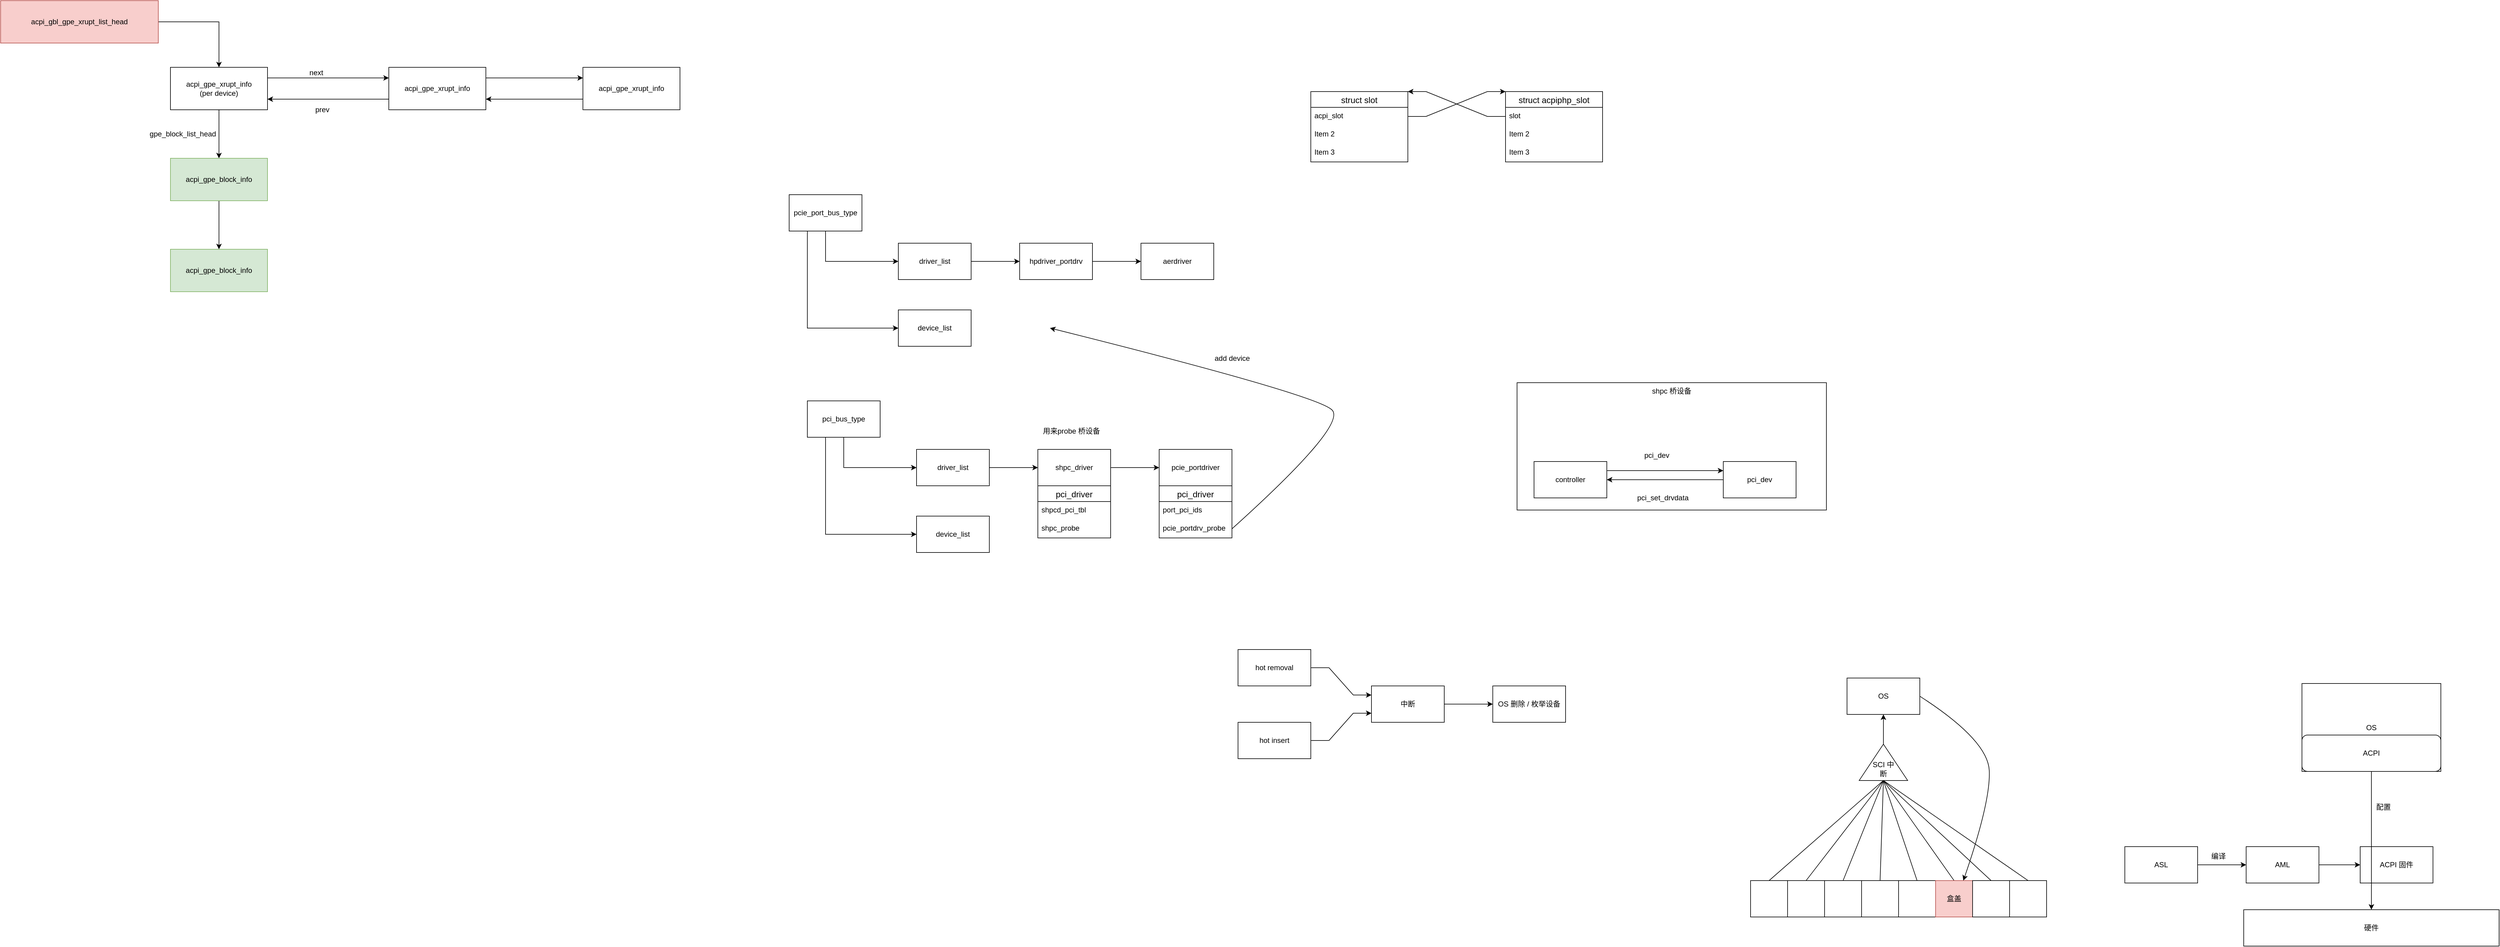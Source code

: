 <mxfile version="14.3.1" type="github">
  <diagram id="24PNYrPrdng_Uwbxv0YA" name="Page-1">
    <mxGraphModel dx="1822" dy="769" grid="0" gridSize="10" guides="1" tooltips="1" connect="1" arrows="0" fold="1" page="0" pageScale="1" pageWidth="827" pageHeight="1169" math="0" shadow="0">
      <root>
        <mxCell id="0" />
        <mxCell id="1" parent="0" />
        <mxCell id="RuzGDO1vz5OU4dYI25Mw-1" style="edgeStyle=orthogonalEdgeStyle;rounded=0;orthogonalLoop=1;jettySize=auto;html=1;exitX=1;exitY=0.5;exitDx=0;exitDy=0;" edge="1" parent="1" source="RuzGDO1vz5OU4dYI25Mw-2" target="RuzGDO1vz5OU4dYI25Mw-10">
          <mxGeometry relative="1" as="geometry" />
        </mxCell>
        <mxCell id="RuzGDO1vz5OU4dYI25Mw-2" value="acpi_gbl_gpe_xrupt_list_head" style="rounded=0;whiteSpace=wrap;html=1;fillColor=#f8cecc;strokeColor=#b85450;" vertex="1" parent="1">
          <mxGeometry x="-160" y="170" width="260" height="70" as="geometry" />
        </mxCell>
        <mxCell id="RuzGDO1vz5OU4dYI25Mw-3" style="edgeStyle=orthogonalEdgeStyle;rounded=0;orthogonalLoop=1;jettySize=auto;html=1;exitX=0;exitY=0.75;exitDx=0;exitDy=0;entryX=1;entryY=0.75;entryDx=0;entryDy=0;" edge="1" parent="1" source="RuzGDO1vz5OU4dYI25Mw-5" target="RuzGDO1vz5OU4dYI25Mw-10">
          <mxGeometry relative="1" as="geometry" />
        </mxCell>
        <mxCell id="RuzGDO1vz5OU4dYI25Mw-4" style="edgeStyle=orthogonalEdgeStyle;rounded=0;orthogonalLoop=1;jettySize=auto;html=1;exitX=1;exitY=0.25;exitDx=0;exitDy=0;entryX=0;entryY=0.25;entryDx=0;entryDy=0;" edge="1" parent="1" source="RuzGDO1vz5OU4dYI25Mw-5" target="RuzGDO1vz5OU4dYI25Mw-7">
          <mxGeometry relative="1" as="geometry" />
        </mxCell>
        <mxCell id="RuzGDO1vz5OU4dYI25Mw-5" value="acpi_gpe_xrupt_info" style="rounded=0;whiteSpace=wrap;html=1;" vertex="1" parent="1">
          <mxGeometry x="480" y="280" width="160" height="70" as="geometry" />
        </mxCell>
        <mxCell id="RuzGDO1vz5OU4dYI25Mw-6" style="edgeStyle=orthogonalEdgeStyle;rounded=0;orthogonalLoop=1;jettySize=auto;html=1;exitX=0;exitY=0.75;exitDx=0;exitDy=0;entryX=1;entryY=0.75;entryDx=0;entryDy=0;" edge="1" parent="1" source="RuzGDO1vz5OU4dYI25Mw-7" target="RuzGDO1vz5OU4dYI25Mw-5">
          <mxGeometry relative="1" as="geometry" />
        </mxCell>
        <mxCell id="RuzGDO1vz5OU4dYI25Mw-7" value="acpi_gpe_xrupt_info" style="rounded=0;whiteSpace=wrap;html=1;" vertex="1" parent="1">
          <mxGeometry x="800" y="280" width="160" height="70" as="geometry" />
        </mxCell>
        <mxCell id="RuzGDO1vz5OU4dYI25Mw-8" style="edgeStyle=orthogonalEdgeStyle;rounded=0;orthogonalLoop=1;jettySize=auto;html=1;exitX=1;exitY=0.25;exitDx=0;exitDy=0;entryX=0;entryY=0.25;entryDx=0;entryDy=0;" edge="1" parent="1" source="RuzGDO1vz5OU4dYI25Mw-10" target="RuzGDO1vz5OU4dYI25Mw-5">
          <mxGeometry relative="1" as="geometry" />
        </mxCell>
        <mxCell id="RuzGDO1vz5OU4dYI25Mw-9" value="" style="edgeStyle=orthogonalEdgeStyle;rounded=0;orthogonalLoop=1;jettySize=auto;html=1;" edge="1" parent="1" source="RuzGDO1vz5OU4dYI25Mw-10" target="RuzGDO1vz5OU4dYI25Mw-12">
          <mxGeometry relative="1" as="geometry" />
        </mxCell>
        <mxCell id="RuzGDO1vz5OU4dYI25Mw-10" value="acpi_gpe_xrupt_info&lt;br&gt;(per device)" style="rounded=0;whiteSpace=wrap;html=1;" vertex="1" parent="1">
          <mxGeometry x="120" y="280" width="160" height="70" as="geometry" />
        </mxCell>
        <mxCell id="RuzGDO1vz5OU4dYI25Mw-11" value="" style="edgeStyle=orthogonalEdgeStyle;rounded=0;orthogonalLoop=1;jettySize=auto;html=1;" edge="1" parent="1" source="RuzGDO1vz5OU4dYI25Mw-12" target="RuzGDO1vz5OU4dYI25Mw-13">
          <mxGeometry relative="1" as="geometry" />
        </mxCell>
        <mxCell id="RuzGDO1vz5OU4dYI25Mw-12" value="acpi_gpe_block_info" style="rounded=0;whiteSpace=wrap;html=1;fillColor=#d5e8d4;strokeColor=#82b366;" vertex="1" parent="1">
          <mxGeometry x="120" y="430" width="160" height="70" as="geometry" />
        </mxCell>
        <mxCell id="RuzGDO1vz5OU4dYI25Mw-13" value="acpi_gpe_block_info" style="rounded=0;whiteSpace=wrap;html=1;fillColor=#d5e8d4;strokeColor=#82b366;" vertex="1" parent="1">
          <mxGeometry x="120" y="580" width="160" height="70" as="geometry" />
        </mxCell>
        <mxCell id="RuzGDO1vz5OU4dYI25Mw-14" value="next" style="text;html=1;align=center;verticalAlign=middle;resizable=0;points=[];autosize=1;" vertex="1" parent="1">
          <mxGeometry x="340" y="279" width="40" height="20" as="geometry" />
        </mxCell>
        <mxCell id="RuzGDO1vz5OU4dYI25Mw-15" value="prev" style="text;html=1;align=center;verticalAlign=middle;resizable=0;points=[];autosize=1;" vertex="1" parent="1">
          <mxGeometry x="350" y="340" width="40" height="20" as="geometry" />
        </mxCell>
        <mxCell id="RuzGDO1vz5OU4dYI25Mw-16" value="gpe_block_list_head" style="text;html=1;align=center;verticalAlign=middle;resizable=0;points=[];autosize=1;" vertex="1" parent="1">
          <mxGeometry x="80" y="380" width="120" height="20" as="geometry" />
        </mxCell>
        <mxCell id="RuzGDO1vz5OU4dYI25Mw-20" style="edgeStyle=orthogonalEdgeStyle;rounded=0;orthogonalLoop=1;jettySize=auto;html=1;exitX=0.5;exitY=1;exitDx=0;exitDy=0;entryX=0;entryY=0.5;entryDx=0;entryDy=0;" edge="1" parent="1" source="RuzGDO1vz5OU4dYI25Mw-17" target="RuzGDO1vz5OU4dYI25Mw-19">
          <mxGeometry relative="1" as="geometry" />
        </mxCell>
        <mxCell id="RuzGDO1vz5OU4dYI25Mw-26" style="edgeStyle=orthogonalEdgeStyle;rounded=0;orthogonalLoop=1;jettySize=auto;html=1;exitX=0.25;exitY=1;exitDx=0;exitDy=0;entryX=0;entryY=0.5;entryDx=0;entryDy=0;" edge="1" parent="1" source="RuzGDO1vz5OU4dYI25Mw-17" target="RuzGDO1vz5OU4dYI25Mw-25">
          <mxGeometry relative="1" as="geometry" />
        </mxCell>
        <mxCell id="RuzGDO1vz5OU4dYI25Mw-17" value="pcie_port_bus_type" style="whiteSpace=wrap;html=1;" vertex="1" parent="1">
          <mxGeometry x="1140" y="490" width="120" height="60" as="geometry" />
        </mxCell>
        <mxCell id="RuzGDO1vz5OU4dYI25Mw-22" value="" style="edgeStyle=orthogonalEdgeStyle;rounded=0;orthogonalLoop=1;jettySize=auto;html=1;" edge="1" parent="1" source="RuzGDO1vz5OU4dYI25Mw-19" target="RuzGDO1vz5OU4dYI25Mw-21">
          <mxGeometry relative="1" as="geometry" />
        </mxCell>
        <mxCell id="RuzGDO1vz5OU4dYI25Mw-19" value="driver_list" style="whiteSpace=wrap;html=1;" vertex="1" parent="1">
          <mxGeometry x="1320" y="570" width="120" height="60" as="geometry" />
        </mxCell>
        <mxCell id="RuzGDO1vz5OU4dYI25Mw-24" value="" style="edgeStyle=orthogonalEdgeStyle;rounded=0;orthogonalLoop=1;jettySize=auto;html=1;" edge="1" parent="1" source="RuzGDO1vz5OU4dYI25Mw-21" target="RuzGDO1vz5OU4dYI25Mw-23">
          <mxGeometry relative="1" as="geometry" />
        </mxCell>
        <mxCell id="RuzGDO1vz5OU4dYI25Mw-21" value="hpdriver_portdrv" style="whiteSpace=wrap;html=1;" vertex="1" parent="1">
          <mxGeometry x="1520" y="570" width="120" height="60" as="geometry" />
        </mxCell>
        <mxCell id="RuzGDO1vz5OU4dYI25Mw-23" value="aerdriver" style="whiteSpace=wrap;html=1;" vertex="1" parent="1">
          <mxGeometry x="1720" y="570" width="120" height="60" as="geometry" />
        </mxCell>
        <mxCell id="RuzGDO1vz5OU4dYI25Mw-25" value="device_list" style="whiteSpace=wrap;html=1;" vertex="1" parent="1">
          <mxGeometry x="1320" y="680" width="120" height="60" as="geometry" />
        </mxCell>
        <mxCell id="RuzGDO1vz5OU4dYI25Mw-28" style="edgeStyle=orthogonalEdgeStyle;rounded=0;orthogonalLoop=1;jettySize=auto;html=1;exitX=0.5;exitY=1;exitDx=0;exitDy=0;entryX=0;entryY=0.5;entryDx=0;entryDy=0;" edge="1" source="RuzGDO1vz5OU4dYI25Mw-30" target="RuzGDO1vz5OU4dYI25Mw-31" parent="1">
          <mxGeometry relative="1" as="geometry" />
        </mxCell>
        <mxCell id="RuzGDO1vz5OU4dYI25Mw-29" style="edgeStyle=orthogonalEdgeStyle;rounded=0;orthogonalLoop=1;jettySize=auto;html=1;exitX=0.25;exitY=1;exitDx=0;exitDy=0;entryX=0;entryY=0.5;entryDx=0;entryDy=0;" edge="1" source="RuzGDO1vz5OU4dYI25Mw-30" target="RuzGDO1vz5OU4dYI25Mw-32" parent="1">
          <mxGeometry relative="1" as="geometry" />
        </mxCell>
        <mxCell id="RuzGDO1vz5OU4dYI25Mw-30" value="pci_bus_type" style="whiteSpace=wrap;html=1;" vertex="1" parent="1">
          <mxGeometry x="1170" y="830" width="120" height="60" as="geometry" />
        </mxCell>
        <mxCell id="RuzGDO1vz5OU4dYI25Mw-34" value="" style="edgeStyle=orthogonalEdgeStyle;rounded=0;orthogonalLoop=1;jettySize=auto;html=1;" edge="1" parent="1" source="RuzGDO1vz5OU4dYI25Mw-31" target="RuzGDO1vz5OU4dYI25Mw-33">
          <mxGeometry relative="1" as="geometry" />
        </mxCell>
        <mxCell id="RuzGDO1vz5OU4dYI25Mw-31" value="driver_list" style="whiteSpace=wrap;html=1;" vertex="1" parent="1">
          <mxGeometry x="1350" y="910" width="120" height="60" as="geometry" />
        </mxCell>
        <mxCell id="RuzGDO1vz5OU4dYI25Mw-32" value="device_list" style="whiteSpace=wrap;html=1;" vertex="1" parent="1">
          <mxGeometry x="1350" y="1020" width="120" height="60" as="geometry" />
        </mxCell>
        <mxCell id="RuzGDO1vz5OU4dYI25Mw-45" value="" style="edgeStyle=orthogonalEdgeStyle;rounded=0;orthogonalLoop=1;jettySize=auto;html=1;" edge="1" parent="1" source="RuzGDO1vz5OU4dYI25Mw-33" target="RuzGDO1vz5OU4dYI25Mw-44">
          <mxGeometry relative="1" as="geometry" />
        </mxCell>
        <mxCell id="RuzGDO1vz5OU4dYI25Mw-33" value="shpc_driver" style="whiteSpace=wrap;html=1;" vertex="1" parent="1">
          <mxGeometry x="1550" y="910" width="120" height="60" as="geometry" />
        </mxCell>
        <mxCell id="RuzGDO1vz5OU4dYI25Mw-35" value="用来probe 桥设备" style="text;html=1;align=center;verticalAlign=middle;resizable=0;points=[];autosize=1;" vertex="1" parent="1">
          <mxGeometry x="1550" y="870" width="110" height="20" as="geometry" />
        </mxCell>
        <mxCell id="RuzGDO1vz5OU4dYI25Mw-36" value="shpc 桥设备" style="rounded=0;whiteSpace=wrap;html=1;horizontal=1;verticalAlign=top;" vertex="1" parent="1">
          <mxGeometry x="2340" y="800" width="510" height="210" as="geometry" />
        </mxCell>
        <mxCell id="RuzGDO1vz5OU4dYI25Mw-43" style="edgeStyle=orthogonalEdgeStyle;rounded=0;orthogonalLoop=1;jettySize=auto;html=1;exitX=0;exitY=0.5;exitDx=0;exitDy=0;entryX=1;entryY=0.5;entryDx=0;entryDy=0;" edge="1" parent="1" source="RuzGDO1vz5OU4dYI25Mw-37" target="RuzGDO1vz5OU4dYI25Mw-38">
          <mxGeometry relative="1" as="geometry" />
        </mxCell>
        <mxCell id="RuzGDO1vz5OU4dYI25Mw-37" value="pci_dev" style="rounded=0;whiteSpace=wrap;html=1;" vertex="1" parent="1">
          <mxGeometry x="2680" y="930" width="120" height="60" as="geometry" />
        </mxCell>
        <mxCell id="RuzGDO1vz5OU4dYI25Mw-39" style="edgeStyle=orthogonalEdgeStyle;rounded=0;orthogonalLoop=1;jettySize=auto;html=1;exitX=1;exitY=0.25;exitDx=0;exitDy=0;entryX=0;entryY=0.25;entryDx=0;entryDy=0;" edge="1" parent="1" source="RuzGDO1vz5OU4dYI25Mw-38" target="RuzGDO1vz5OU4dYI25Mw-37">
          <mxGeometry relative="1" as="geometry" />
        </mxCell>
        <mxCell id="RuzGDO1vz5OU4dYI25Mw-38" value="controller" style="rounded=0;whiteSpace=wrap;html=1;" vertex="1" parent="1">
          <mxGeometry x="2368" y="930" width="120" height="60" as="geometry" />
        </mxCell>
        <mxCell id="RuzGDO1vz5OU4dYI25Mw-41" value="pci_dev" style="text;html=1;align=center;verticalAlign=middle;resizable=0;points=[];autosize=1;" vertex="1" parent="1">
          <mxGeometry x="2540" y="910" width="60" height="20" as="geometry" />
        </mxCell>
        <mxCell id="RuzGDO1vz5OU4dYI25Mw-42" value="pci_set_drvdata" style="text;html=1;align=center;verticalAlign=middle;resizable=0;points=[];autosize=1;" vertex="1" parent="1">
          <mxGeometry x="2530" y="980" width="100" height="20" as="geometry" />
        </mxCell>
        <mxCell id="RuzGDO1vz5OU4dYI25Mw-44" value="pcie_portdriver" style="whiteSpace=wrap;html=1;" vertex="1" parent="1">
          <mxGeometry x="1750" y="910" width="120" height="60" as="geometry" />
        </mxCell>
        <mxCell id="RuzGDO1vz5OU4dYI25Mw-46" value="pci_driver" style="swimlane;fontStyle=0;childLayout=stackLayout;horizontal=1;startSize=26;horizontalStack=0;resizeParent=1;resizeParentMax=0;resizeLast=0;collapsible=1;marginBottom=0;align=center;fontSize=14;" vertex="1" parent="1">
          <mxGeometry x="1750" y="970" width="120" height="86" as="geometry" />
        </mxCell>
        <mxCell id="RuzGDO1vz5OU4dYI25Mw-47" value="port_pci_ids" style="text;strokeColor=none;fillColor=none;spacingLeft=4;spacingRight=4;overflow=hidden;rotatable=0;points=[[0,0.5],[1,0.5]];portConstraint=eastwest;fontSize=12;" vertex="1" parent="RuzGDO1vz5OU4dYI25Mw-46">
          <mxGeometry y="26" width="120" height="30" as="geometry" />
        </mxCell>
        <mxCell id="RuzGDO1vz5OU4dYI25Mw-48" value="pcie_portdrv_probe" style="text;strokeColor=none;fillColor=none;spacingLeft=4;spacingRight=4;overflow=hidden;rotatable=0;points=[[0,0.5],[1,0.5]];portConstraint=eastwest;fontSize=12;" vertex="1" parent="RuzGDO1vz5OU4dYI25Mw-46">
          <mxGeometry y="56" width="120" height="30" as="geometry" />
        </mxCell>
        <mxCell id="RuzGDO1vz5OU4dYI25Mw-50" value="pci_driver" style="swimlane;fontStyle=0;childLayout=stackLayout;horizontal=1;startSize=26;horizontalStack=0;resizeParent=1;resizeParentMax=0;resizeLast=0;collapsible=1;marginBottom=0;align=center;fontSize=14;" vertex="1" parent="1">
          <mxGeometry x="1550" y="970" width="120" height="86" as="geometry" />
        </mxCell>
        <mxCell id="RuzGDO1vz5OU4dYI25Mw-51" value="shpcd_pci_tbl" style="text;strokeColor=none;fillColor=none;spacingLeft=4;spacingRight=4;overflow=hidden;rotatable=0;points=[[0,0.5],[1,0.5]];portConstraint=eastwest;fontSize=12;" vertex="1" parent="RuzGDO1vz5OU4dYI25Mw-50">
          <mxGeometry y="26" width="120" height="30" as="geometry" />
        </mxCell>
        <mxCell id="RuzGDO1vz5OU4dYI25Mw-52" value="shpc_probe" style="text;strokeColor=none;fillColor=none;spacingLeft=4;spacingRight=4;overflow=hidden;rotatable=0;points=[[0,0.5],[1,0.5]];portConstraint=eastwest;fontSize=12;" vertex="1" parent="RuzGDO1vz5OU4dYI25Mw-50">
          <mxGeometry y="56" width="120" height="30" as="geometry" />
        </mxCell>
        <mxCell id="RuzGDO1vz5OU4dYI25Mw-54" value="" style="curved=1;endArrow=classic;html=1;exitX=1;exitY=0.5;exitDx=0;exitDy=0;" edge="1" parent="1" source="RuzGDO1vz5OU4dYI25Mw-48">
          <mxGeometry width="50" height="50" relative="1" as="geometry">
            <mxPoint x="2010" y="870" as="sourcePoint" />
            <mxPoint x="1570" y="710" as="targetPoint" />
            <Array as="points">
              <mxPoint x="2060" y="870" />
              <mxPoint x="2010" y="820" />
            </Array>
          </mxGeometry>
        </mxCell>
        <mxCell id="RuzGDO1vz5OU4dYI25Mw-55" value="add device" style="text;html=1;align=center;verticalAlign=middle;resizable=0;points=[];autosize=1;" vertex="1" parent="1">
          <mxGeometry x="1835" y="750" width="70" height="20" as="geometry" />
        </mxCell>
        <mxCell id="RuzGDO1vz5OU4dYI25Mw-56" value="struct slot" style="swimlane;fontStyle=0;childLayout=stackLayout;horizontal=1;startSize=26;horizontalStack=0;resizeParent=1;resizeParentMax=0;resizeLast=0;collapsible=1;marginBottom=0;align=center;fontSize=14;" vertex="1" parent="1">
          <mxGeometry x="2000" y="320" width="160" height="116" as="geometry" />
        </mxCell>
        <mxCell id="RuzGDO1vz5OU4dYI25Mw-57" value="acpi_slot" style="text;strokeColor=none;fillColor=none;spacingLeft=4;spacingRight=4;overflow=hidden;rotatable=0;points=[[0,0.5],[1,0.5]];portConstraint=eastwest;fontSize=12;" vertex="1" parent="RuzGDO1vz5OU4dYI25Mw-56">
          <mxGeometry y="26" width="160" height="30" as="geometry" />
        </mxCell>
        <mxCell id="RuzGDO1vz5OU4dYI25Mw-58" value="Item 2" style="text;strokeColor=none;fillColor=none;spacingLeft=4;spacingRight=4;overflow=hidden;rotatable=0;points=[[0,0.5],[1,0.5]];portConstraint=eastwest;fontSize=12;" vertex="1" parent="RuzGDO1vz5OU4dYI25Mw-56">
          <mxGeometry y="56" width="160" height="30" as="geometry" />
        </mxCell>
        <mxCell id="RuzGDO1vz5OU4dYI25Mw-59" value="Item 3" style="text;strokeColor=none;fillColor=none;spacingLeft=4;spacingRight=4;overflow=hidden;rotatable=0;points=[[0,0.5],[1,0.5]];portConstraint=eastwest;fontSize=12;" vertex="1" parent="RuzGDO1vz5OU4dYI25Mw-56">
          <mxGeometry y="86" width="160" height="30" as="geometry" />
        </mxCell>
        <mxCell id="RuzGDO1vz5OU4dYI25Mw-61" value="struct acpiphp_slot" style="swimlane;fontStyle=0;childLayout=stackLayout;horizontal=1;startSize=26;horizontalStack=0;resizeParent=1;resizeParentMax=0;resizeLast=0;collapsible=1;marginBottom=0;align=center;fontSize=14;" vertex="1" parent="1">
          <mxGeometry x="2321" y="320" width="160" height="116" as="geometry" />
        </mxCell>
        <mxCell id="RuzGDO1vz5OU4dYI25Mw-62" value="slot" style="text;strokeColor=none;fillColor=none;spacingLeft=4;spacingRight=4;overflow=hidden;rotatable=0;points=[[0,0.5],[1,0.5]];portConstraint=eastwest;fontSize=12;" vertex="1" parent="RuzGDO1vz5OU4dYI25Mw-61">
          <mxGeometry y="26" width="160" height="30" as="geometry" />
        </mxCell>
        <mxCell id="RuzGDO1vz5OU4dYI25Mw-63" value="Item 2" style="text;strokeColor=none;fillColor=none;spacingLeft=4;spacingRight=4;overflow=hidden;rotatable=0;points=[[0,0.5],[1,0.5]];portConstraint=eastwest;fontSize=12;" vertex="1" parent="RuzGDO1vz5OU4dYI25Mw-61">
          <mxGeometry y="56" width="160" height="30" as="geometry" />
        </mxCell>
        <mxCell id="RuzGDO1vz5OU4dYI25Mw-64" value="Item 3" style="text;strokeColor=none;fillColor=none;spacingLeft=4;spacingRight=4;overflow=hidden;rotatable=0;points=[[0,0.5],[1,0.5]];portConstraint=eastwest;fontSize=12;" vertex="1" parent="RuzGDO1vz5OU4dYI25Mw-61">
          <mxGeometry y="86" width="160" height="30" as="geometry" />
        </mxCell>
        <mxCell id="RuzGDO1vz5OU4dYI25Mw-65" style="edgeStyle=entityRelationEdgeStyle;rounded=0;orthogonalLoop=1;jettySize=auto;html=1;exitX=1;exitY=0.5;exitDx=0;exitDy=0;entryX=0;entryY=0;entryDx=0;entryDy=0;" edge="1" parent="1" source="RuzGDO1vz5OU4dYI25Mw-57" target="RuzGDO1vz5OU4dYI25Mw-61">
          <mxGeometry relative="1" as="geometry" />
        </mxCell>
        <mxCell id="RuzGDO1vz5OU4dYI25Mw-66" style="edgeStyle=entityRelationEdgeStyle;rounded=0;orthogonalLoop=1;jettySize=auto;html=1;exitX=0;exitY=0.5;exitDx=0;exitDy=0;entryX=1;entryY=0;entryDx=0;entryDy=0;" edge="1" parent="1" source="RuzGDO1vz5OU4dYI25Mw-62" target="RuzGDO1vz5OU4dYI25Mw-56">
          <mxGeometry relative="1" as="geometry" />
        </mxCell>
        <mxCell id="RuzGDO1vz5OU4dYI25Mw-73" style="edgeStyle=entityRelationEdgeStyle;rounded=0;orthogonalLoop=1;jettySize=auto;html=1;exitX=1;exitY=0.5;exitDx=0;exitDy=0;entryX=0;entryY=0.25;entryDx=0;entryDy=0;" edge="1" parent="1" source="RuzGDO1vz5OU4dYI25Mw-68" target="RuzGDO1vz5OU4dYI25Mw-71">
          <mxGeometry relative="1" as="geometry" />
        </mxCell>
        <mxCell id="RuzGDO1vz5OU4dYI25Mw-68" value="hot removal" style="rounded=0;whiteSpace=wrap;html=1;" vertex="1" parent="1">
          <mxGeometry x="1880" y="1240" width="120" height="60" as="geometry" />
        </mxCell>
        <mxCell id="RuzGDO1vz5OU4dYI25Mw-74" style="edgeStyle=entityRelationEdgeStyle;rounded=0;orthogonalLoop=1;jettySize=auto;html=1;exitX=1;exitY=0.5;exitDx=0;exitDy=0;entryX=0;entryY=0.75;entryDx=0;entryDy=0;" edge="1" parent="1" source="RuzGDO1vz5OU4dYI25Mw-69" target="RuzGDO1vz5OU4dYI25Mw-71">
          <mxGeometry relative="1" as="geometry" />
        </mxCell>
        <mxCell id="RuzGDO1vz5OU4dYI25Mw-69" value="hot insert" style="rounded=0;whiteSpace=wrap;html=1;" vertex="1" parent="1">
          <mxGeometry x="1880" y="1360" width="120" height="60" as="geometry" />
        </mxCell>
        <mxCell id="RuzGDO1vz5OU4dYI25Mw-76" value="" style="edgeStyle=entityRelationEdgeStyle;rounded=0;orthogonalLoop=1;jettySize=auto;html=1;" edge="1" parent="1" source="RuzGDO1vz5OU4dYI25Mw-71" target="RuzGDO1vz5OU4dYI25Mw-75">
          <mxGeometry relative="1" as="geometry" />
        </mxCell>
        <mxCell id="RuzGDO1vz5OU4dYI25Mw-71" value="中断" style="rounded=0;whiteSpace=wrap;html=1;" vertex="1" parent="1">
          <mxGeometry x="2100" y="1300" width="120" height="60" as="geometry" />
        </mxCell>
        <mxCell id="RuzGDO1vz5OU4dYI25Mw-75" value="OS 删除 / 枚举设备" style="rounded=0;whiteSpace=wrap;html=1;" vertex="1" parent="1">
          <mxGeometry x="2300" y="1300" width="120" height="60" as="geometry" />
        </mxCell>
        <mxCell id="RuzGDO1vz5OU4dYI25Mw-77" value="" style="rounded=0;whiteSpace=wrap;html=1;" vertex="1" parent="1">
          <mxGeometry x="2725" y="1621" width="61" height="60" as="geometry" />
        </mxCell>
        <mxCell id="RuzGDO1vz5OU4dYI25Mw-87" style="rounded=0;orthogonalLoop=1;jettySize=auto;html=1;exitX=0.5;exitY=0;exitDx=0;exitDy=0;endArrow=none;endFill=0;entryX=0;entryY=0.5;entryDx=0;entryDy=0;" edge="1" parent="1" source="RuzGDO1vz5OU4dYI25Mw-78" target="RuzGDO1vz5OU4dYI25Mw-92">
          <mxGeometry relative="1" as="geometry">
            <mxPoint x="2922" y="1393.333" as="targetPoint" />
          </mxGeometry>
        </mxCell>
        <mxCell id="RuzGDO1vz5OU4dYI25Mw-78" value="" style="rounded=0;whiteSpace=wrap;html=1;" vertex="1" parent="1">
          <mxGeometry x="2786" y="1621" width="61" height="60" as="geometry" />
        </mxCell>
        <mxCell id="RuzGDO1vz5OU4dYI25Mw-88" style="edgeStyle=none;rounded=0;orthogonalLoop=1;jettySize=auto;html=1;exitX=0.5;exitY=0;exitDx=0;exitDy=0;endArrow=none;endFill=0;entryX=0;entryY=0.5;entryDx=0;entryDy=0;" edge="1" parent="1" source="RuzGDO1vz5OU4dYI25Mw-79" target="RuzGDO1vz5OU4dYI25Mw-92">
          <mxGeometry relative="1" as="geometry">
            <mxPoint x="2921.333" y="1393.333" as="targetPoint" />
          </mxGeometry>
        </mxCell>
        <mxCell id="RuzGDO1vz5OU4dYI25Mw-79" value="" style="rounded=0;whiteSpace=wrap;html=1;" vertex="1" parent="1">
          <mxGeometry x="2847" y="1621" width="61" height="60" as="geometry" />
        </mxCell>
        <mxCell id="RuzGDO1vz5OU4dYI25Mw-89" style="edgeStyle=none;rounded=0;orthogonalLoop=1;jettySize=auto;html=1;exitX=0.5;exitY=0;exitDx=0;exitDy=0;endArrow=none;endFill=0;entryX=0;entryY=0.5;entryDx=0;entryDy=0;" edge="1" parent="1" source="RuzGDO1vz5OU4dYI25Mw-80" target="RuzGDO1vz5OU4dYI25Mw-92">
          <mxGeometry relative="1" as="geometry">
            <mxPoint x="2921.333" y="1393.333" as="targetPoint" />
          </mxGeometry>
        </mxCell>
        <mxCell id="RuzGDO1vz5OU4dYI25Mw-80" value="" style="rounded=0;whiteSpace=wrap;html=1;" vertex="1" parent="1">
          <mxGeometry x="2908" y="1621" width="61" height="60" as="geometry" />
        </mxCell>
        <mxCell id="RuzGDO1vz5OU4dYI25Mw-90" style="edgeStyle=none;rounded=0;orthogonalLoop=1;jettySize=auto;html=1;exitX=0.5;exitY=0;exitDx=0;exitDy=0;endArrow=none;endFill=0;entryX=0;entryY=0.5;entryDx=0;entryDy=0;" edge="1" parent="1" source="RuzGDO1vz5OU4dYI25Mw-81" target="RuzGDO1vz5OU4dYI25Mw-92">
          <mxGeometry relative="1" as="geometry">
            <mxPoint x="2920" y="1391" as="targetPoint" />
          </mxGeometry>
        </mxCell>
        <mxCell id="RuzGDO1vz5OU4dYI25Mw-81" value="" style="rounded=0;whiteSpace=wrap;html=1;" vertex="1" parent="1">
          <mxGeometry x="2969" y="1621" width="61" height="60" as="geometry" />
        </mxCell>
        <mxCell id="RuzGDO1vz5OU4dYI25Mw-91" style="edgeStyle=none;rounded=0;orthogonalLoop=1;jettySize=auto;html=1;exitX=0.5;exitY=0;exitDx=0;exitDy=0;endArrow=none;endFill=0;entryX=0;entryY=0.5;entryDx=0;entryDy=0;" edge="1" parent="1" source="RuzGDO1vz5OU4dYI25Mw-82" target="RuzGDO1vz5OU4dYI25Mw-92">
          <mxGeometry relative="1" as="geometry">
            <mxPoint x="2922.667" y="1394.667" as="targetPoint" />
          </mxGeometry>
        </mxCell>
        <mxCell id="RuzGDO1vz5OU4dYI25Mw-82" value="盒盖" style="rounded=0;whiteSpace=wrap;html=1;fillColor=#f8cecc;strokeColor=#b85450;" vertex="1" parent="1">
          <mxGeometry x="3030" y="1621" width="61" height="60" as="geometry" />
        </mxCell>
        <mxCell id="RuzGDO1vz5OU4dYI25Mw-93" style="edgeStyle=none;rounded=0;orthogonalLoop=1;jettySize=auto;html=1;exitX=0.5;exitY=0;exitDx=0;exitDy=0;entryX=0;entryY=0.5;entryDx=0;entryDy=0;endArrow=none;endFill=0;" edge="1" parent="1" source="RuzGDO1vz5OU4dYI25Mw-83" target="RuzGDO1vz5OU4dYI25Mw-92">
          <mxGeometry relative="1" as="geometry" />
        </mxCell>
        <mxCell id="RuzGDO1vz5OU4dYI25Mw-83" value="" style="rounded=0;whiteSpace=wrap;html=1;" vertex="1" parent="1">
          <mxGeometry x="3091" y="1621" width="61" height="60" as="geometry" />
        </mxCell>
        <mxCell id="RuzGDO1vz5OU4dYI25Mw-94" style="edgeStyle=none;rounded=0;orthogonalLoop=1;jettySize=auto;html=1;exitX=0.5;exitY=0;exitDx=0;exitDy=0;endArrow=none;endFill=0;entryX=0;entryY=0.5;entryDx=0;entryDy=0;" edge="1" parent="1" source="RuzGDO1vz5OU4dYI25Mw-84" target="RuzGDO1vz5OU4dYI25Mw-92">
          <mxGeometry relative="1" as="geometry">
            <mxPoint x="2925.889" y="1448.556" as="targetPoint" />
          </mxGeometry>
        </mxCell>
        <mxCell id="RuzGDO1vz5OU4dYI25Mw-84" value="" style="rounded=0;whiteSpace=wrap;html=1;" vertex="1" parent="1">
          <mxGeometry x="3152" y="1621" width="61" height="60" as="geometry" />
        </mxCell>
        <mxCell id="RuzGDO1vz5OU4dYI25Mw-85" value="" style="endArrow=none;html=1;exitX=0.5;exitY=0;exitDx=0;exitDy=0;endFill=0;entryX=0;entryY=0.5;entryDx=0;entryDy=0;" edge="1" parent="1" source="RuzGDO1vz5OU4dYI25Mw-77" target="RuzGDO1vz5OU4dYI25Mw-92">
          <mxGeometry width="50" height="50" relative="1" as="geometry">
            <mxPoint x="2739.5" y="1580" as="sourcePoint" />
            <mxPoint x="2923" y="1394" as="targetPoint" />
          </mxGeometry>
        </mxCell>
        <mxCell id="RuzGDO1vz5OU4dYI25Mw-86" value="" style="endArrow=classic;html=1;exitX=1;exitY=0.5;exitDx=0;exitDy=0;" edge="1" parent="1" source="RuzGDO1vz5OU4dYI25Mw-92">
          <mxGeometry width="50" height="50" relative="1" as="geometry">
            <mxPoint x="2910" y="1359" as="sourcePoint" />
            <mxPoint x="2944" y="1347" as="targetPoint" />
          </mxGeometry>
        </mxCell>
        <mxCell id="RuzGDO1vz5OU4dYI25Mw-92" value="" style="triangle;whiteSpace=wrap;html=1;rotation=-90;labelBorderColor=#000000;" vertex="1" parent="1">
          <mxGeometry x="2914" y="1386" width="60" height="80" as="geometry" />
        </mxCell>
        <mxCell id="RuzGDO1vz5OU4dYI25Mw-95" value="SCI 中断" style="text;html=1;strokeColor=none;fillColor=none;align=center;verticalAlign=middle;whiteSpace=wrap;rounded=0;" vertex="1" parent="1">
          <mxGeometry x="2924" y="1427" width="40" height="20" as="geometry" />
        </mxCell>
        <mxCell id="RuzGDO1vz5OU4dYI25Mw-96" value="OS" style="rounded=0;whiteSpace=wrap;html=1;" vertex="1" parent="1">
          <mxGeometry x="2884" y="1287" width="120" height="60" as="geometry" />
        </mxCell>
        <mxCell id="RuzGDO1vz5OU4dYI25Mw-97" value="" style="curved=1;endArrow=classic;html=1;exitX=1;exitY=0.5;exitDx=0;exitDy=0;entryX=0.75;entryY=0;entryDx=0;entryDy=0;" edge="1" parent="1" source="RuzGDO1vz5OU4dYI25Mw-96" target="RuzGDO1vz5OU4dYI25Mw-82">
          <mxGeometry width="50" height="50" relative="1" as="geometry">
            <mxPoint x="3100" y="1428" as="sourcePoint" />
            <mxPoint x="3150" y="1378" as="targetPoint" />
            <Array as="points">
              <mxPoint x="3116" y="1389" />
              <mxPoint x="3121" y="1490" />
            </Array>
          </mxGeometry>
        </mxCell>
        <mxCell id="RuzGDO1vz5OU4dYI25Mw-101" value="" style="edgeStyle=none;rounded=0;orthogonalLoop=1;jettySize=auto;html=1;endArrow=classic;endFill=1;" edge="1" parent="1" source="RuzGDO1vz5OU4dYI25Mw-99" target="RuzGDO1vz5OU4dYI25Mw-100">
          <mxGeometry relative="1" as="geometry" />
        </mxCell>
        <mxCell id="RuzGDO1vz5OU4dYI25Mw-99" value="ASL" style="rounded=0;whiteSpace=wrap;html=1;" vertex="1" parent="1">
          <mxGeometry x="3342" y="1565" width="120" height="60" as="geometry" />
        </mxCell>
        <mxCell id="RuzGDO1vz5OU4dYI25Mw-104" value="" style="edgeStyle=none;rounded=0;orthogonalLoop=1;jettySize=auto;html=1;endArrow=classic;endFill=1;" edge="1" parent="1" source="RuzGDO1vz5OU4dYI25Mw-100" target="RuzGDO1vz5OU4dYI25Mw-103">
          <mxGeometry relative="1" as="geometry" />
        </mxCell>
        <mxCell id="RuzGDO1vz5OU4dYI25Mw-100" value="AML" style="whiteSpace=wrap;html=1;rounded=0;" vertex="1" parent="1">
          <mxGeometry x="3542" y="1565" width="120" height="60" as="geometry" />
        </mxCell>
        <mxCell id="RuzGDO1vz5OU4dYI25Mw-102" value="编译" style="text;html=1;align=center;verticalAlign=middle;resizable=0;points=[];autosize=1;" vertex="1" parent="1">
          <mxGeometry x="3479" y="1572" width="34" height="18" as="geometry" />
        </mxCell>
        <mxCell id="RuzGDO1vz5OU4dYI25Mw-103" value="ACPI 固件" style="whiteSpace=wrap;html=1;rounded=0;" vertex="1" parent="1">
          <mxGeometry x="3730" y="1565" width="120" height="60" as="geometry" />
        </mxCell>
        <mxCell id="RuzGDO1vz5OU4dYI25Mw-105" value="OS" style="whiteSpace=wrap;html=1;rounded=0;" vertex="1" parent="1">
          <mxGeometry x="3634" y="1296" width="229" height="145" as="geometry" />
        </mxCell>
        <mxCell id="RuzGDO1vz5OU4dYI25Mw-107" style="edgeStyle=none;rounded=0;orthogonalLoop=1;jettySize=auto;html=1;exitX=0.5;exitY=1;exitDx=0;exitDy=0;entryX=0.5;entryY=0;entryDx=0;entryDy=0;endArrow=classic;endFill=1;" edge="1" parent="1" source="RuzGDO1vz5OU4dYI25Mw-106" target="RuzGDO1vz5OU4dYI25Mw-109">
          <mxGeometry relative="1" as="geometry">
            <Array as="points" />
          </mxGeometry>
        </mxCell>
        <mxCell id="RuzGDO1vz5OU4dYI25Mw-106" value="ACPI" style="rounded=1;whiteSpace=wrap;html=1;" vertex="1" parent="1">
          <mxGeometry x="3634" y="1381" width="229" height="60" as="geometry" />
        </mxCell>
        <mxCell id="RuzGDO1vz5OU4dYI25Mw-108" value="配置" style="text;html=1;align=center;verticalAlign=middle;resizable=0;points=[];autosize=1;" vertex="1" parent="1">
          <mxGeometry x="3751" y="1491" width="34" height="18" as="geometry" />
        </mxCell>
        <mxCell id="RuzGDO1vz5OU4dYI25Mw-109" value="硬件" style="whiteSpace=wrap;html=1;rounded=0;" vertex="1" parent="1">
          <mxGeometry x="3538" y="1669" width="421" height="60" as="geometry" />
        </mxCell>
      </root>
    </mxGraphModel>
  </diagram>
</mxfile>
